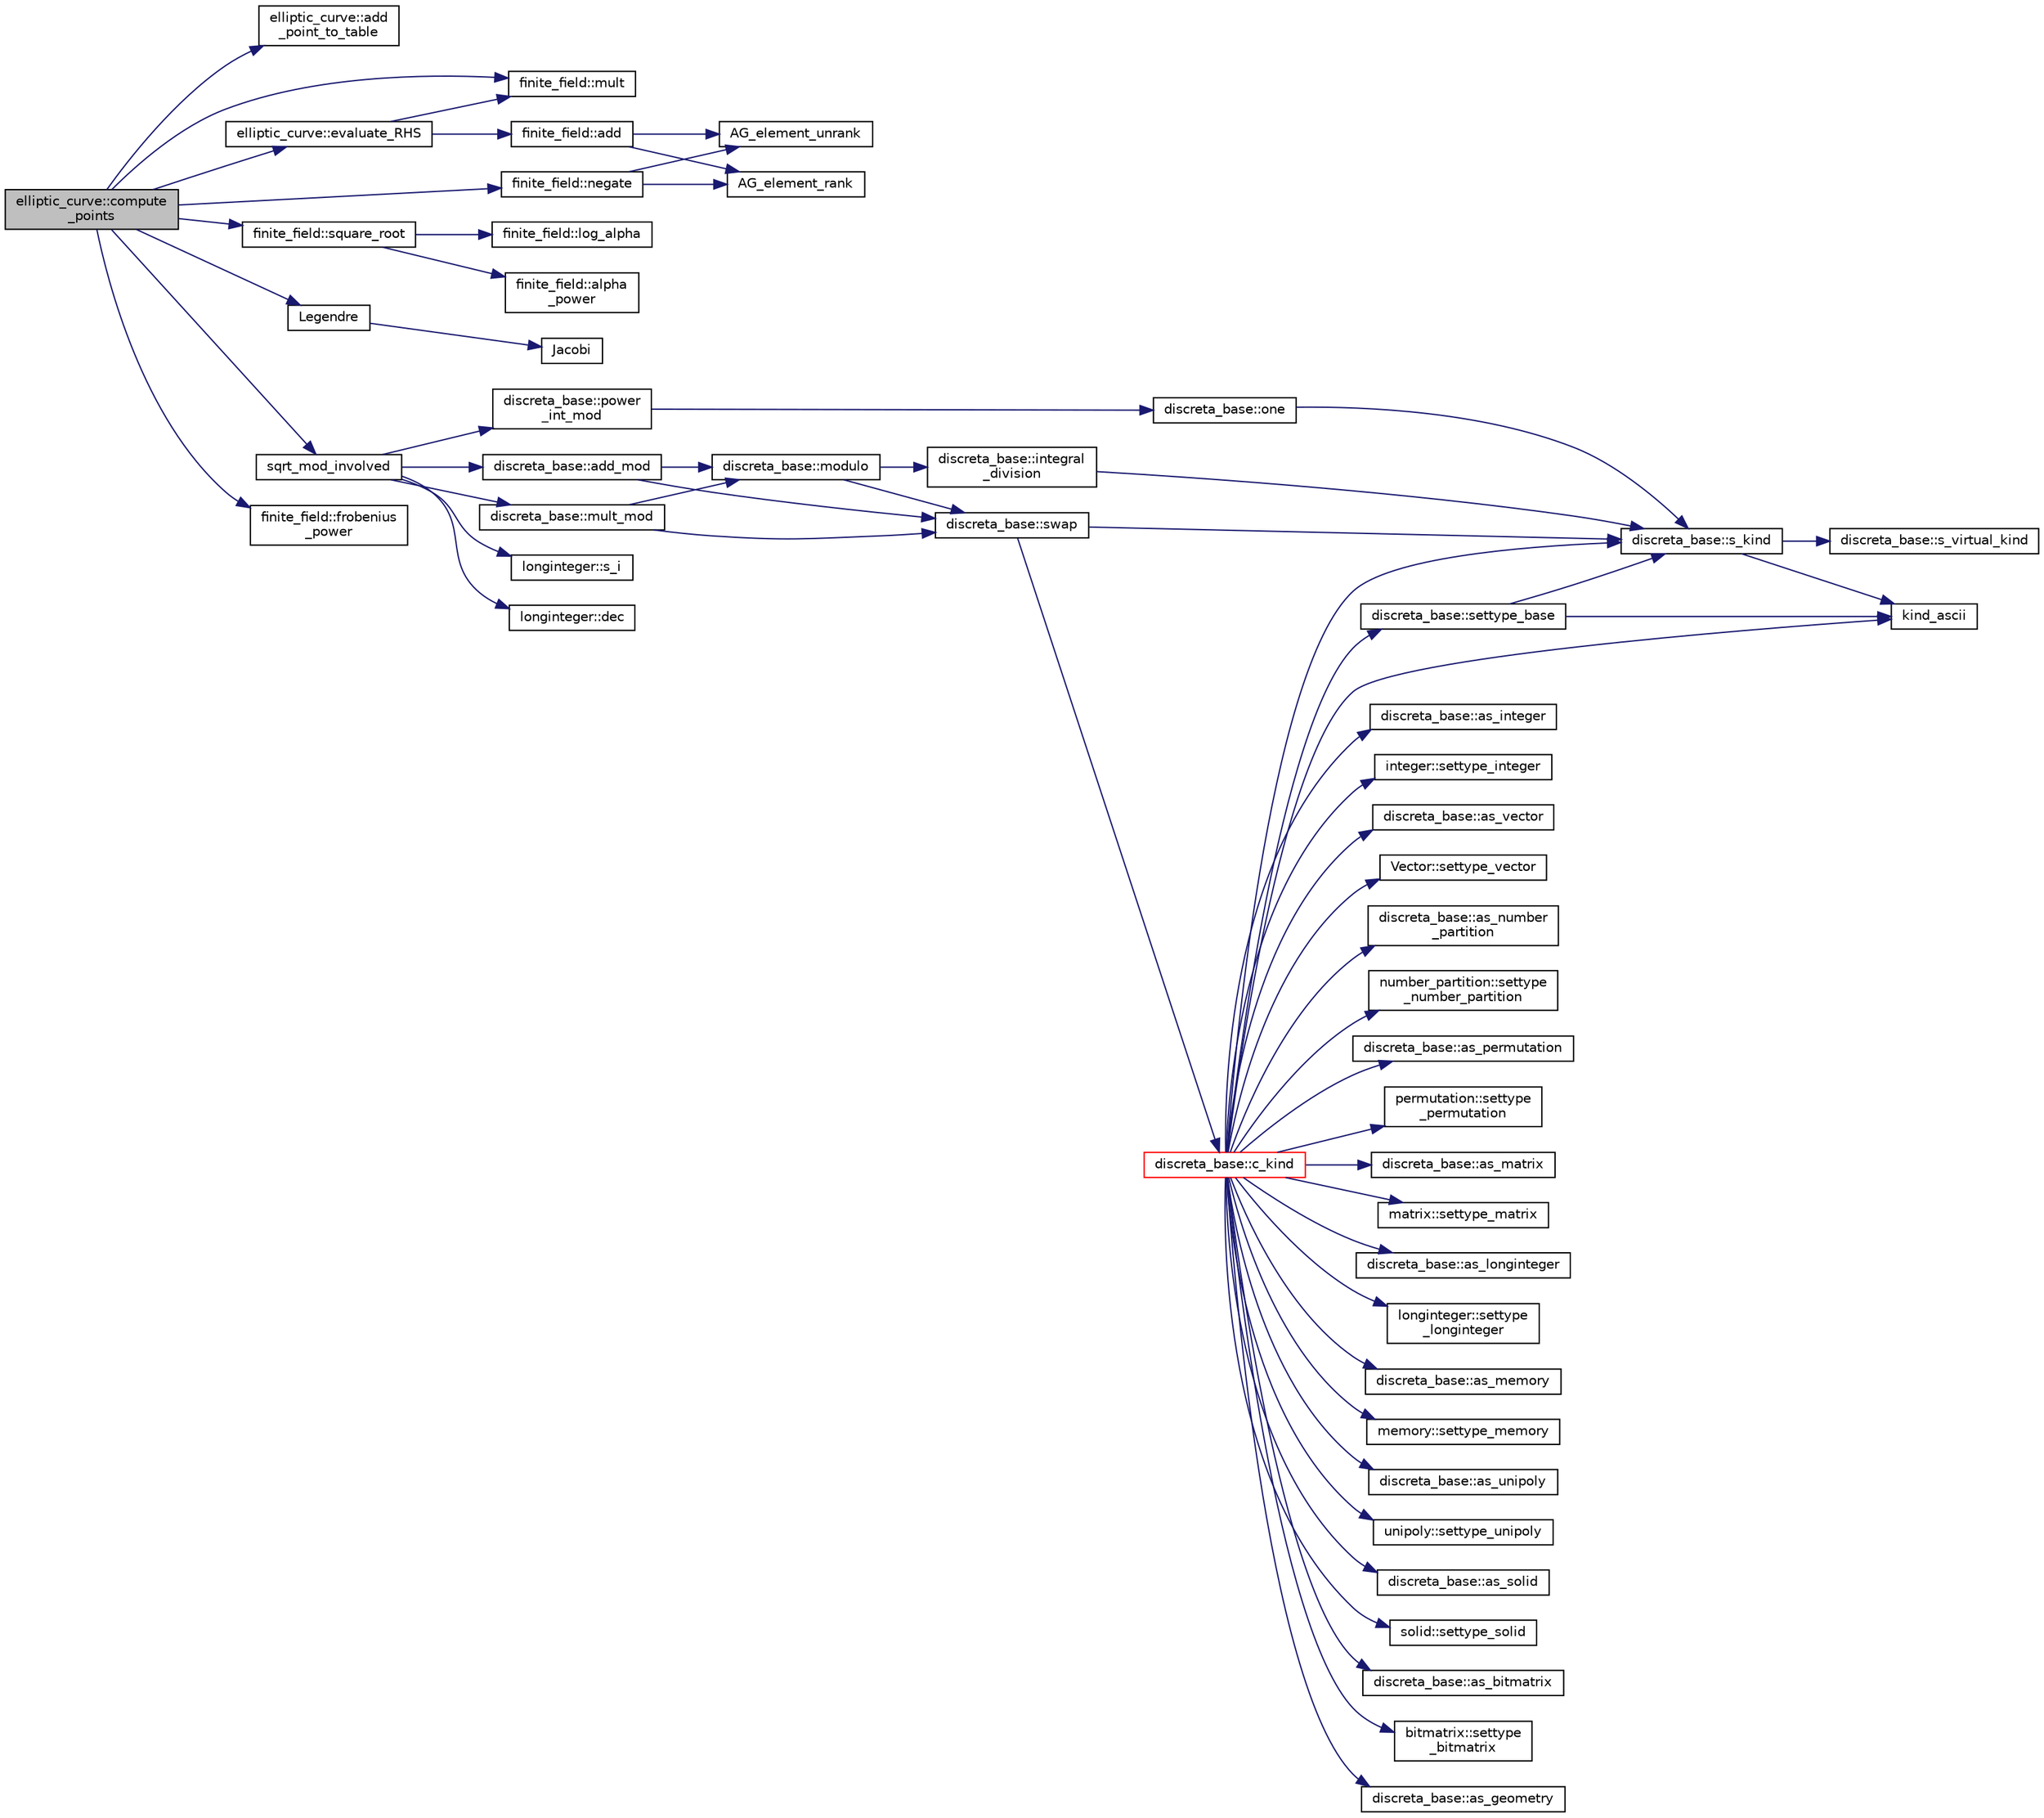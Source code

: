 digraph "elliptic_curve::compute_points"
{
  edge [fontname="Helvetica",fontsize="10",labelfontname="Helvetica",labelfontsize="10"];
  node [fontname="Helvetica",fontsize="10",shape=record];
  rankdir="LR";
  Node17 [label="elliptic_curve::compute\l_points",height=0.2,width=0.4,color="black", fillcolor="grey75", style="filled", fontcolor="black"];
  Node17 -> Node18 [color="midnightblue",fontsize="10",style="solid",fontname="Helvetica"];
  Node18 [label="elliptic_curve::add\l_point_to_table",height=0.2,width=0.4,color="black", fillcolor="white", style="filled",URL="$d3/dea/classelliptic__curve.html#a2690f776fb20537f5bab2235cdb13f1a"];
  Node17 -> Node19 [color="midnightblue",fontsize="10",style="solid",fontname="Helvetica"];
  Node19 [label="elliptic_curve::evaluate_RHS",height=0.2,width=0.4,color="black", fillcolor="white", style="filled",URL="$d3/dea/classelliptic__curve.html#a786cd8da18139b9b01f285f030916f2d"];
  Node19 -> Node20 [color="midnightblue",fontsize="10",style="solid",fontname="Helvetica"];
  Node20 [label="finite_field::mult",height=0.2,width=0.4,color="black", fillcolor="white", style="filled",URL="$df/d5a/classfinite__field.html#a24fb5917aa6d4d656fd855b7f44a13b0"];
  Node19 -> Node21 [color="midnightblue",fontsize="10",style="solid",fontname="Helvetica"];
  Node21 [label="finite_field::add",height=0.2,width=0.4,color="black", fillcolor="white", style="filled",URL="$df/d5a/classfinite__field.html#a8f12328a27500f3c7be0c849ebbc9d14"];
  Node21 -> Node22 [color="midnightblue",fontsize="10",style="solid",fontname="Helvetica"];
  Node22 [label="AG_element_unrank",height=0.2,width=0.4,color="black", fillcolor="white", style="filled",URL="$d4/d67/geometry_8h.html#a4a33b86c87b2879b97cfa1327abe2885"];
  Node21 -> Node23 [color="midnightblue",fontsize="10",style="solid",fontname="Helvetica"];
  Node23 [label="AG_element_rank",height=0.2,width=0.4,color="black", fillcolor="white", style="filled",URL="$d4/d67/geometry_8h.html#ab2ac908d07dd8038fd996e26bdc75c17"];
  Node17 -> Node24 [color="midnightblue",fontsize="10",style="solid",fontname="Helvetica"];
  Node24 [label="finite_field::square_root",height=0.2,width=0.4,color="black", fillcolor="white", style="filled",URL="$df/d5a/classfinite__field.html#a50de3105d50819ce6fd2ee00c1e6c757"];
  Node24 -> Node25 [color="midnightblue",fontsize="10",style="solid",fontname="Helvetica"];
  Node25 [label="finite_field::log_alpha",height=0.2,width=0.4,color="black", fillcolor="white", style="filled",URL="$df/d5a/classfinite__field.html#a446a83ae0d281ddf44215626f0097305"];
  Node24 -> Node26 [color="midnightblue",fontsize="10",style="solid",fontname="Helvetica"];
  Node26 [label="finite_field::alpha\l_power",height=0.2,width=0.4,color="black", fillcolor="white", style="filled",URL="$df/d5a/classfinite__field.html#aa1d31b58f7fe2798e20f74890ae29c51"];
  Node17 -> Node27 [color="midnightblue",fontsize="10",style="solid",fontname="Helvetica"];
  Node27 [label="finite_field::negate",height=0.2,width=0.4,color="black", fillcolor="white", style="filled",URL="$df/d5a/classfinite__field.html#aa9d798298f25d4a9262b5bc5f1733e31"];
  Node27 -> Node22 [color="midnightblue",fontsize="10",style="solid",fontname="Helvetica"];
  Node27 -> Node23 [color="midnightblue",fontsize="10",style="solid",fontname="Helvetica"];
  Node17 -> Node28 [color="midnightblue",fontsize="10",style="solid",fontname="Helvetica"];
  Node28 [label="Legendre",height=0.2,width=0.4,color="black", fillcolor="white", style="filled",URL="$de/dc5/algebra__and__number__theory_8h.html#a731e9304ceef1c1abe954dce2de1b985"];
  Node28 -> Node29 [color="midnightblue",fontsize="10",style="solid",fontname="Helvetica"];
  Node29 [label="Jacobi",height=0.2,width=0.4,color="black", fillcolor="white", style="filled",URL="$df/dda/number__theory_8_c.html#a27d4f63def0d1d515307e13ba969bb53"];
  Node17 -> Node30 [color="midnightblue",fontsize="10",style="solid",fontname="Helvetica"];
  Node30 [label="sqrt_mod_involved",height=0.2,width=0.4,color="black", fillcolor="white", style="filled",URL="$d9/d60/discreta_8h.html#acd861d9b44d7703f6f8bf7fd75b9afe6"];
  Node30 -> Node31 [color="midnightblue",fontsize="10",style="solid",fontname="Helvetica"];
  Node31 [label="discreta_base::power\l_int_mod",height=0.2,width=0.4,color="black", fillcolor="white", style="filled",URL="$d7/d71/classdiscreta__base.html#abbedc6f882b55fe0b98dec33da832f8e"];
  Node31 -> Node32 [color="midnightblue",fontsize="10",style="solid",fontname="Helvetica"];
  Node32 [label="discreta_base::one",height=0.2,width=0.4,color="black", fillcolor="white", style="filled",URL="$d7/d71/classdiscreta__base.html#a6f5d6422a0040950415db30e39dafd19"];
  Node32 -> Node33 [color="midnightblue",fontsize="10",style="solid",fontname="Helvetica"];
  Node33 [label="discreta_base::s_kind",height=0.2,width=0.4,color="black", fillcolor="white", style="filled",URL="$d7/d71/classdiscreta__base.html#a8a830025c74adbbc3362418a7c2ba157"];
  Node33 -> Node34 [color="midnightblue",fontsize="10",style="solid",fontname="Helvetica"];
  Node34 [label="discreta_base::s_virtual_kind",height=0.2,width=0.4,color="black", fillcolor="white", style="filled",URL="$d7/d71/classdiscreta__base.html#a52778a6d6943a468be083d0785d418fb"];
  Node33 -> Node35 [color="midnightblue",fontsize="10",style="solid",fontname="Helvetica"];
  Node35 [label="kind_ascii",height=0.2,width=0.4,color="black", fillcolor="white", style="filled",URL="$d9/d60/discreta_8h.html#ad0ce825a9f29bc6cec27e1b64cfe27bf"];
  Node30 -> Node36 [color="midnightblue",fontsize="10",style="solid",fontname="Helvetica"];
  Node36 [label="longinteger::s_i",height=0.2,width=0.4,color="black", fillcolor="white", style="filled",URL="$d3/d71/classlonginteger.html#aa0be3351b577305c0160b8bc8b4febde"];
  Node30 -> Node37 [color="midnightblue",fontsize="10",style="solid",fontname="Helvetica"];
  Node37 [label="longinteger::dec",height=0.2,width=0.4,color="black", fillcolor="white", style="filled",URL="$d3/d71/classlonginteger.html#a99be1d0bdcae0dcce47d8d0a09612edf"];
  Node30 -> Node38 [color="midnightblue",fontsize="10",style="solid",fontname="Helvetica"];
  Node38 [label="discreta_base::add_mod",height=0.2,width=0.4,color="black", fillcolor="white", style="filled",URL="$d7/d71/classdiscreta__base.html#aa8864b3f228cad737b2f3ff469bd8f63"];
  Node38 -> Node39 [color="midnightblue",fontsize="10",style="solid",fontname="Helvetica"];
  Node39 [label="discreta_base::modulo",height=0.2,width=0.4,color="black", fillcolor="white", style="filled",URL="$d7/d71/classdiscreta__base.html#ac4ee015a4115c5f5851cb3da41c8eca0"];
  Node39 -> Node40 [color="midnightblue",fontsize="10",style="solid",fontname="Helvetica"];
  Node40 [label="discreta_base::integral\l_division",height=0.2,width=0.4,color="black", fillcolor="white", style="filled",URL="$d7/d71/classdiscreta__base.html#a92b3001ac35af9185b316c0d8f89070e"];
  Node40 -> Node33 [color="midnightblue",fontsize="10",style="solid",fontname="Helvetica"];
  Node39 -> Node41 [color="midnightblue",fontsize="10",style="solid",fontname="Helvetica"];
  Node41 [label="discreta_base::swap",height=0.2,width=0.4,color="black", fillcolor="white", style="filled",URL="$d7/d71/classdiscreta__base.html#a2e8acbb9d3476675dac5b6a583b0293e"];
  Node41 -> Node33 [color="midnightblue",fontsize="10",style="solid",fontname="Helvetica"];
  Node41 -> Node42 [color="midnightblue",fontsize="10",style="solid",fontname="Helvetica"];
  Node42 [label="discreta_base::c_kind",height=0.2,width=0.4,color="red", fillcolor="white", style="filled",URL="$d7/d71/classdiscreta__base.html#adc2ff61589c2d083688e7a43f333cb62"];
  Node42 -> Node43 [color="midnightblue",fontsize="10",style="solid",fontname="Helvetica"];
  Node43 [label="discreta_base::settype_base",height=0.2,width=0.4,color="black", fillcolor="white", style="filled",URL="$d7/d71/classdiscreta__base.html#a4f42899a89447d1c3993ea07c38f8ad4"];
  Node43 -> Node33 [color="midnightblue",fontsize="10",style="solid",fontname="Helvetica"];
  Node43 -> Node35 [color="midnightblue",fontsize="10",style="solid",fontname="Helvetica"];
  Node42 -> Node44 [color="midnightblue",fontsize="10",style="solid",fontname="Helvetica"];
  Node44 [label="discreta_base::as_integer",height=0.2,width=0.4,color="black", fillcolor="white", style="filled",URL="$d7/d71/classdiscreta__base.html#a00d7691eaf874fd283d942692fe8dd26"];
  Node42 -> Node45 [color="midnightblue",fontsize="10",style="solid",fontname="Helvetica"];
  Node45 [label="integer::settype_integer",height=0.2,width=0.4,color="black", fillcolor="white", style="filled",URL="$d0/de5/classinteger.html#a6265c65ef311229acd513d748faba796"];
  Node42 -> Node46 [color="midnightblue",fontsize="10",style="solid",fontname="Helvetica"];
  Node46 [label="discreta_base::as_vector",height=0.2,width=0.4,color="black", fillcolor="white", style="filled",URL="$d7/d71/classdiscreta__base.html#a7bdd6cae39c380b128ee9e17e42cf020"];
  Node42 -> Node47 [color="midnightblue",fontsize="10",style="solid",fontname="Helvetica"];
  Node47 [label="Vector::settype_vector",height=0.2,width=0.4,color="black", fillcolor="white", style="filled",URL="$d5/db2/class_vector.html#a34e0d00b18c051f23904a8429fa6c8b4"];
  Node42 -> Node48 [color="midnightblue",fontsize="10",style="solid",fontname="Helvetica"];
  Node48 [label="discreta_base::as_number\l_partition",height=0.2,width=0.4,color="black", fillcolor="white", style="filled",URL="$d7/d71/classdiscreta__base.html#a307aa09de0e925d46697707968ffab00"];
  Node42 -> Node49 [color="midnightblue",fontsize="10",style="solid",fontname="Helvetica"];
  Node49 [label="number_partition::settype\l_number_partition",height=0.2,width=0.4,color="black", fillcolor="white", style="filled",URL="$df/d50/classnumber__partition.html#a3aaec1b557758f643ffc8555bbc358be"];
  Node42 -> Node50 [color="midnightblue",fontsize="10",style="solid",fontname="Helvetica"];
  Node50 [label="discreta_base::as_permutation",height=0.2,width=0.4,color="black", fillcolor="white", style="filled",URL="$d7/d71/classdiscreta__base.html#aa4e72f36a82984239b12ae831e131098"];
  Node42 -> Node51 [color="midnightblue",fontsize="10",style="solid",fontname="Helvetica"];
  Node51 [label="permutation::settype\l_permutation",height=0.2,width=0.4,color="black", fillcolor="white", style="filled",URL="$d0/d08/classpermutation.html#af1eea29f86195cede9562e444664c28c"];
  Node42 -> Node52 [color="midnightblue",fontsize="10",style="solid",fontname="Helvetica"];
  Node52 [label="discreta_base::as_matrix",height=0.2,width=0.4,color="black", fillcolor="white", style="filled",URL="$d7/d71/classdiscreta__base.html#ae4d7f56d917a4707b838fbffde6467ff"];
  Node42 -> Node53 [color="midnightblue",fontsize="10",style="solid",fontname="Helvetica"];
  Node53 [label="matrix::settype_matrix",height=0.2,width=0.4,color="black", fillcolor="white", style="filled",URL="$d1/d8d/classmatrix.html#a1780283a64a789e4084d792683d276bb"];
  Node42 -> Node54 [color="midnightblue",fontsize="10",style="solid",fontname="Helvetica"];
  Node54 [label="discreta_base::as_longinteger",height=0.2,width=0.4,color="black", fillcolor="white", style="filled",URL="$d7/d71/classdiscreta__base.html#a20a094639eb711b10c8694c51937f7cd"];
  Node42 -> Node55 [color="midnightblue",fontsize="10",style="solid",fontname="Helvetica"];
  Node55 [label="longinteger::settype\l_longinteger",height=0.2,width=0.4,color="black", fillcolor="white", style="filled",URL="$d3/d71/classlonginteger.html#ae5f811ece8df31b9ff114368a18e1dc5"];
  Node42 -> Node56 [color="midnightblue",fontsize="10",style="solid",fontname="Helvetica"];
  Node56 [label="discreta_base::as_memory",height=0.2,width=0.4,color="black", fillcolor="white", style="filled",URL="$d7/d71/classdiscreta__base.html#ad94b2d7dce0cd4fa22db57f6e79c4bd2"];
  Node42 -> Node57 [color="midnightblue",fontsize="10",style="solid",fontname="Helvetica"];
  Node57 [label="memory::settype_memory",height=0.2,width=0.4,color="black", fillcolor="white", style="filled",URL="$d8/d99/classmemory.html#a33aae277f9b8fe36b02e9d5da895451b"];
  Node42 -> Node58 [color="midnightblue",fontsize="10",style="solid",fontname="Helvetica"];
  Node58 [label="discreta_base::as_unipoly",height=0.2,width=0.4,color="black", fillcolor="white", style="filled",URL="$d7/d71/classdiscreta__base.html#ad50d8027f039fe5c2478cddb243adc9d"];
  Node42 -> Node59 [color="midnightblue",fontsize="10",style="solid",fontname="Helvetica"];
  Node59 [label="unipoly::settype_unipoly",height=0.2,width=0.4,color="black", fillcolor="white", style="filled",URL="$d1/d89/classunipoly.html#a8db854fcc85c5e1150b1f1b1c005c95b"];
  Node42 -> Node60 [color="midnightblue",fontsize="10",style="solid",fontname="Helvetica"];
  Node60 [label="discreta_base::as_solid",height=0.2,width=0.4,color="black", fillcolor="white", style="filled",URL="$d7/d71/classdiscreta__base.html#a1fc5f2b85ec97ab0a69dd64903c970a5"];
  Node42 -> Node61 [color="midnightblue",fontsize="10",style="solid",fontname="Helvetica"];
  Node61 [label="solid::settype_solid",height=0.2,width=0.4,color="black", fillcolor="white", style="filled",URL="$d8/def/classsolid.html#a775bd4821f75a8aee4ea3d4335ff90e0"];
  Node42 -> Node62 [color="midnightblue",fontsize="10",style="solid",fontname="Helvetica"];
  Node62 [label="discreta_base::as_bitmatrix",height=0.2,width=0.4,color="black", fillcolor="white", style="filled",URL="$d7/d71/classdiscreta__base.html#a071ad54ea8ef6c9d1d15f532e5a76df6"];
  Node42 -> Node63 [color="midnightblue",fontsize="10",style="solid",fontname="Helvetica"];
  Node63 [label="bitmatrix::settype\l_bitmatrix",height=0.2,width=0.4,color="black", fillcolor="white", style="filled",URL="$de/dc8/classbitmatrix.html#acb571d947f9526665ebbdc0ce3e2a973"];
  Node42 -> Node64 [color="midnightblue",fontsize="10",style="solid",fontname="Helvetica"];
  Node64 [label="discreta_base::as_geometry",height=0.2,width=0.4,color="black", fillcolor="white", style="filled",URL="$d7/d71/classdiscreta__base.html#a38fc7b4cdd830703e9d87354b79bc5c8"];
  Node42 -> Node35 [color="midnightblue",fontsize="10",style="solid",fontname="Helvetica"];
  Node42 -> Node33 [color="midnightblue",fontsize="10",style="solid",fontname="Helvetica"];
  Node38 -> Node41 [color="midnightblue",fontsize="10",style="solid",fontname="Helvetica"];
  Node30 -> Node83 [color="midnightblue",fontsize="10",style="solid",fontname="Helvetica"];
  Node83 [label="discreta_base::mult_mod",height=0.2,width=0.4,color="black", fillcolor="white", style="filled",URL="$d7/d71/classdiscreta__base.html#a01f00cf6c9f4a8d6209636de98e05c30"];
  Node83 -> Node39 [color="midnightblue",fontsize="10",style="solid",fontname="Helvetica"];
  Node83 -> Node41 [color="midnightblue",fontsize="10",style="solid",fontname="Helvetica"];
  Node17 -> Node20 [color="midnightblue",fontsize="10",style="solid",fontname="Helvetica"];
  Node17 -> Node84 [color="midnightblue",fontsize="10",style="solid",fontname="Helvetica"];
  Node84 [label="finite_field::frobenius\l_power",height=0.2,width=0.4,color="black", fillcolor="white", style="filled",URL="$df/d5a/classfinite__field.html#aec23e43aaefc0ed601cdfa3139496a92"];
}
